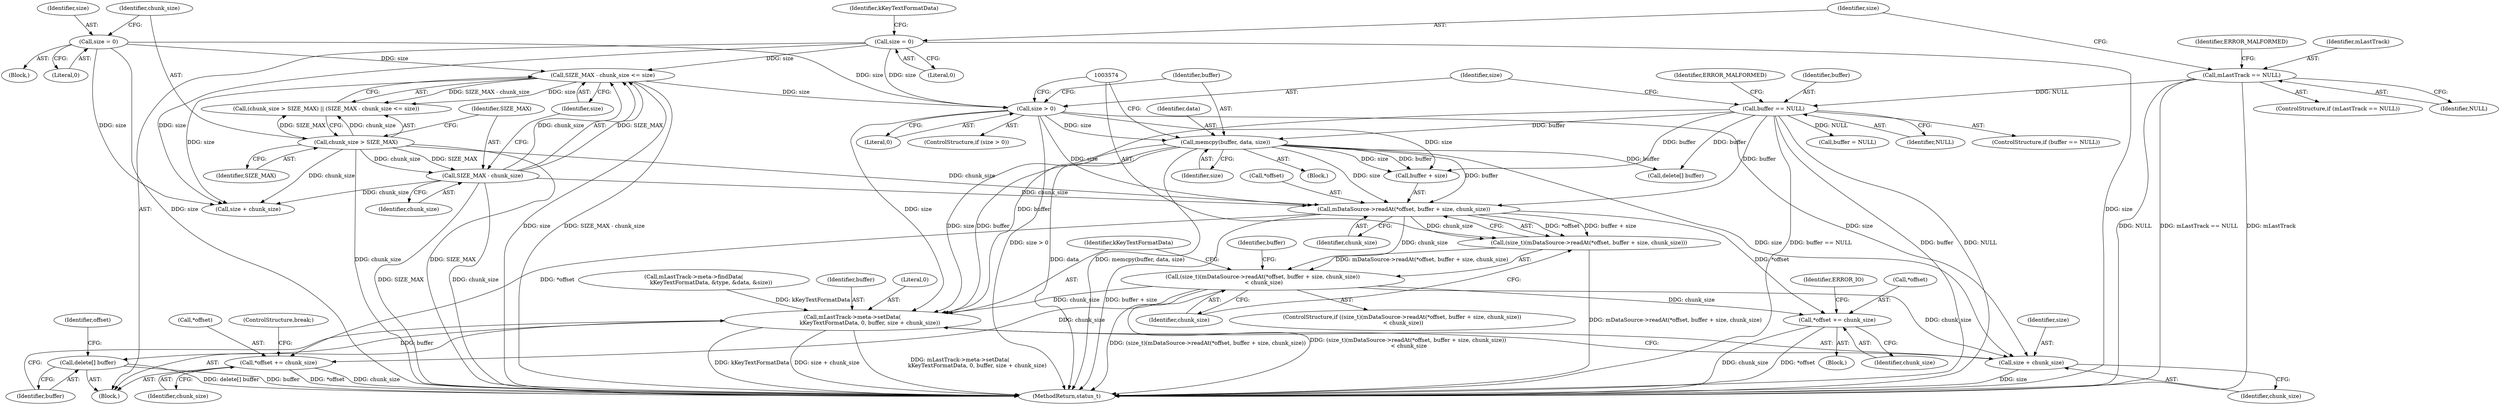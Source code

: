 digraph "0_Android_8a3a2f6ea7defe1a81bb32b3c9f3537f84749b9d@API" {
"1003575" [label="(Call,mDataSource->readAt(*offset, buffer + size, chunk_size))"];
"1003556" [label="(Call,buffer == NULL)"];
"1003510" [label="(Call,mLastTrack == NULL)"];
"1003567" [label="(Call,memcpy(buffer, data, size))"];
"1003563" [label="(Call,size > 0)"];
"1003518" [label="(Call,size = 0)"];
"1003532" [label="(Call,size = 0)"];
"1003540" [label="(Call,SIZE_MAX - chunk_size <= size)"];
"1003541" [label="(Call,SIZE_MAX - chunk_size)"];
"1003537" [label="(Call,chunk_size > SIZE_MAX)"];
"1003573" [label="(Call,(size_t)(mDataSource->readAt(*offset, buffer + size, chunk_size)))"];
"1003572" [label="(Call,(size_t)(mDataSource->readAt(*offset, buffer + size, chunk_size))\n < chunk_size)"];
"1003589" [label="(Call,*offset += chunk_size)"];
"1003595" [label="(Call,mLastTrack->meta->setData(\n                    kKeyTextFormatData, 0, buffer, size + chunk_size))"];
"1003602" [label="(Call,delete[] buffer)"];
"1003599" [label="(Call,size + chunk_size)"];
"1003604" [label="(Call,*offset += chunk_size)"];
"1003578" [label="(Call,buffer + size)"];
"1003512" [label="(Identifier,NULL)"];
"1003514" [label="(Identifier,ERROR_MALFORMED)"];
"1003607" [label="(Identifier,chunk_size)"];
"1003569" [label="(Identifier,data)"];
"1003590" [label="(Call,*offset)"];
"1003603" [label="(Identifier,buffer)"];
"1003605" [label="(Call,*offset)"];
"1003570" [label="(Identifier,size)"];
"1003541" [label="(Call,SIZE_MAX - chunk_size)"];
"1003524" [label="(Identifier,kKeyTextFormatData)"];
"1003583" [label="(Block,)"];
"1003568" [label="(Identifier,buffer)"];
"1003564" [label="(Identifier,size)"];
"1003595" [label="(Call,mLastTrack->meta->setData(\n                    kKeyTextFormatData, 0, buffer, size + chunk_size))"];
"1003536" [label="(Call,(chunk_size > SIZE_MAX) || (SIZE_MAX - chunk_size <= size))"];
"1003573" [label="(Call,(size_t)(mDataSource->readAt(*offset, buffer + size, chunk_size)))"];
"1003582" [label="(Identifier,chunk_size)"];
"1003601" [label="(Identifier,chunk_size)"];
"1003599" [label="(Call,size + chunk_size)"];
"1003540" [label="(Call,SIZE_MAX - chunk_size <= size)"];
"1003537" [label="(Call,chunk_size > SIZE_MAX)"];
"1003558" [label="(Identifier,NULL)"];
"1003567" [label="(Call,memcpy(buffer, data, size))"];
"1003597" [label="(Literal,0)"];
"1003538" [label="(Identifier,chunk_size)"];
"1003566" [label="(Block,)"];
"1003604" [label="(Call,*offset += chunk_size)"];
"1003572" [label="(Call,(size_t)(mDataSource->readAt(*offset, buffer + size, chunk_size))\n < chunk_size)"];
"1003509" [label="(ControlStructure,if (mLastTrack == NULL))"];
"1003534" [label="(Literal,0)"];
"1003539" [label="(Identifier,SIZE_MAX)"];
"1003585" [label="(Identifier,buffer)"];
"1003508" [label="(Block,)"];
"1003552" [label="(Call,size + chunk_size)"];
"1003544" [label="(Identifier,size)"];
"1003518" [label="(Call,size = 0)"];
"1003561" [label="(Identifier,ERROR_MALFORMED)"];
"1003592" [label="(Identifier,chunk_size)"];
"1003556" [label="(Call,buffer == NULL)"];
"1003523" [label="(Call,mLastTrack->meta->findData(\n                    kKeyTextFormatData, &type, &data, &size))"];
"1003562" [label="(ControlStructure,if (size > 0))"];
"1003581" [label="(Identifier,chunk_size)"];
"1003520" [label="(Literal,0)"];
"1003606" [label="(Identifier,offset)"];
"1003594" [label="(Identifier,ERROR_IO)"];
"1003531" [label="(Block,)"];
"1003555" [label="(ControlStructure,if (buffer == NULL))"];
"1003584" [label="(Call,delete[] buffer)"];
"1003576" [label="(Call,*offset)"];
"1003586" [label="(Call,buffer = NULL)"];
"1003598" [label="(Identifier,buffer)"];
"1003510" [label="(Call,mLastTrack == NULL)"];
"1003532" [label="(Call,size = 0)"];
"1003575" [label="(Call,mDataSource->readAt(*offset, buffer + size, chunk_size))"];
"1003589" [label="(Call,*offset += chunk_size)"];
"1003511" [label="(Identifier,mLastTrack)"];
"1003565" [label="(Literal,0)"];
"1003602" [label="(Call,delete[] buffer)"];
"1003571" [label="(ControlStructure,if ((size_t)(mDataSource->readAt(*offset, buffer + size, chunk_size))\n < chunk_size))"];
"1003542" [label="(Identifier,SIZE_MAX)"];
"1003600" [label="(Identifier,size)"];
"1003557" [label="(Identifier,buffer)"];
"1003543" [label="(Identifier,chunk_size)"];
"1003596" [label="(Identifier,kKeyTextFormatData)"];
"1003608" [label="(ControlStructure,break;)"];
"1003519" [label="(Identifier,size)"];
"1003533" [label="(Identifier,size)"];
"1003563" [label="(Call,size > 0)"];
"1003903" [label="(MethodReturn,status_t)"];
"1003575" -> "1003573"  [label="AST: "];
"1003575" -> "1003581"  [label="CFG: "];
"1003576" -> "1003575"  [label="AST: "];
"1003578" -> "1003575"  [label="AST: "];
"1003581" -> "1003575"  [label="AST: "];
"1003573" -> "1003575"  [label="CFG: "];
"1003575" -> "1003903"  [label="DDG: buffer + size"];
"1003575" -> "1003573"  [label="DDG: *offset"];
"1003575" -> "1003573"  [label="DDG: buffer + size"];
"1003575" -> "1003573"  [label="DDG: chunk_size"];
"1003556" -> "1003575"  [label="DDG: buffer"];
"1003567" -> "1003575"  [label="DDG: buffer"];
"1003567" -> "1003575"  [label="DDG: size"];
"1003563" -> "1003575"  [label="DDG: size"];
"1003541" -> "1003575"  [label="DDG: chunk_size"];
"1003537" -> "1003575"  [label="DDG: chunk_size"];
"1003575" -> "1003572"  [label="DDG: chunk_size"];
"1003575" -> "1003589"  [label="DDG: *offset"];
"1003575" -> "1003604"  [label="DDG: *offset"];
"1003556" -> "1003555"  [label="AST: "];
"1003556" -> "1003558"  [label="CFG: "];
"1003557" -> "1003556"  [label="AST: "];
"1003558" -> "1003556"  [label="AST: "];
"1003561" -> "1003556"  [label="CFG: "];
"1003564" -> "1003556"  [label="CFG: "];
"1003556" -> "1003903"  [label="DDG: buffer"];
"1003556" -> "1003903"  [label="DDG: NULL"];
"1003556" -> "1003903"  [label="DDG: buffer == NULL"];
"1003510" -> "1003556"  [label="DDG: NULL"];
"1003556" -> "1003567"  [label="DDG: buffer"];
"1003556" -> "1003578"  [label="DDG: buffer"];
"1003556" -> "1003584"  [label="DDG: buffer"];
"1003556" -> "1003586"  [label="DDG: NULL"];
"1003556" -> "1003595"  [label="DDG: buffer"];
"1003510" -> "1003509"  [label="AST: "];
"1003510" -> "1003512"  [label="CFG: "];
"1003511" -> "1003510"  [label="AST: "];
"1003512" -> "1003510"  [label="AST: "];
"1003514" -> "1003510"  [label="CFG: "];
"1003519" -> "1003510"  [label="CFG: "];
"1003510" -> "1003903"  [label="DDG: mLastTrack == NULL"];
"1003510" -> "1003903"  [label="DDG: mLastTrack"];
"1003510" -> "1003903"  [label="DDG: NULL"];
"1003567" -> "1003566"  [label="AST: "];
"1003567" -> "1003570"  [label="CFG: "];
"1003568" -> "1003567"  [label="AST: "];
"1003569" -> "1003567"  [label="AST: "];
"1003570" -> "1003567"  [label="AST: "];
"1003574" -> "1003567"  [label="CFG: "];
"1003567" -> "1003903"  [label="DDG: data"];
"1003567" -> "1003903"  [label="DDG: memcpy(buffer, data, size)"];
"1003563" -> "1003567"  [label="DDG: size"];
"1003567" -> "1003578"  [label="DDG: buffer"];
"1003567" -> "1003578"  [label="DDG: size"];
"1003567" -> "1003584"  [label="DDG: buffer"];
"1003567" -> "1003595"  [label="DDG: buffer"];
"1003567" -> "1003595"  [label="DDG: size"];
"1003567" -> "1003599"  [label="DDG: size"];
"1003563" -> "1003562"  [label="AST: "];
"1003563" -> "1003565"  [label="CFG: "];
"1003564" -> "1003563"  [label="AST: "];
"1003565" -> "1003563"  [label="AST: "];
"1003568" -> "1003563"  [label="CFG: "];
"1003574" -> "1003563"  [label="CFG: "];
"1003563" -> "1003903"  [label="DDG: size > 0"];
"1003518" -> "1003563"  [label="DDG: size"];
"1003532" -> "1003563"  [label="DDG: size"];
"1003540" -> "1003563"  [label="DDG: size"];
"1003563" -> "1003578"  [label="DDG: size"];
"1003563" -> "1003595"  [label="DDG: size"];
"1003563" -> "1003599"  [label="DDG: size"];
"1003518" -> "1003508"  [label="AST: "];
"1003518" -> "1003520"  [label="CFG: "];
"1003519" -> "1003518"  [label="AST: "];
"1003520" -> "1003518"  [label="AST: "];
"1003524" -> "1003518"  [label="CFG: "];
"1003518" -> "1003903"  [label="DDG: size"];
"1003518" -> "1003540"  [label="DDG: size"];
"1003518" -> "1003552"  [label="DDG: size"];
"1003532" -> "1003531"  [label="AST: "];
"1003532" -> "1003534"  [label="CFG: "];
"1003533" -> "1003532"  [label="AST: "];
"1003534" -> "1003532"  [label="AST: "];
"1003538" -> "1003532"  [label="CFG: "];
"1003532" -> "1003903"  [label="DDG: size"];
"1003532" -> "1003540"  [label="DDG: size"];
"1003532" -> "1003552"  [label="DDG: size"];
"1003540" -> "1003536"  [label="AST: "];
"1003540" -> "1003544"  [label="CFG: "];
"1003541" -> "1003540"  [label="AST: "];
"1003544" -> "1003540"  [label="AST: "];
"1003536" -> "1003540"  [label="CFG: "];
"1003540" -> "1003903"  [label="DDG: size"];
"1003540" -> "1003903"  [label="DDG: SIZE_MAX - chunk_size"];
"1003540" -> "1003536"  [label="DDG: SIZE_MAX - chunk_size"];
"1003540" -> "1003536"  [label="DDG: size"];
"1003541" -> "1003540"  [label="DDG: SIZE_MAX"];
"1003541" -> "1003540"  [label="DDG: chunk_size"];
"1003540" -> "1003552"  [label="DDG: size"];
"1003541" -> "1003543"  [label="CFG: "];
"1003542" -> "1003541"  [label="AST: "];
"1003543" -> "1003541"  [label="AST: "];
"1003544" -> "1003541"  [label="CFG: "];
"1003541" -> "1003903"  [label="DDG: chunk_size"];
"1003541" -> "1003903"  [label="DDG: SIZE_MAX"];
"1003537" -> "1003541"  [label="DDG: SIZE_MAX"];
"1003537" -> "1003541"  [label="DDG: chunk_size"];
"1003541" -> "1003552"  [label="DDG: chunk_size"];
"1003537" -> "1003536"  [label="AST: "];
"1003537" -> "1003539"  [label="CFG: "];
"1003538" -> "1003537"  [label="AST: "];
"1003539" -> "1003537"  [label="AST: "];
"1003542" -> "1003537"  [label="CFG: "];
"1003536" -> "1003537"  [label="CFG: "];
"1003537" -> "1003903"  [label="DDG: SIZE_MAX"];
"1003537" -> "1003903"  [label="DDG: chunk_size"];
"1003537" -> "1003536"  [label="DDG: chunk_size"];
"1003537" -> "1003536"  [label="DDG: SIZE_MAX"];
"1003537" -> "1003552"  [label="DDG: chunk_size"];
"1003573" -> "1003572"  [label="AST: "];
"1003574" -> "1003573"  [label="AST: "];
"1003582" -> "1003573"  [label="CFG: "];
"1003573" -> "1003903"  [label="DDG: mDataSource->readAt(*offset, buffer + size, chunk_size)"];
"1003573" -> "1003572"  [label="DDG: mDataSource->readAt(*offset, buffer + size, chunk_size)"];
"1003572" -> "1003571"  [label="AST: "];
"1003572" -> "1003582"  [label="CFG: "];
"1003582" -> "1003572"  [label="AST: "];
"1003585" -> "1003572"  [label="CFG: "];
"1003596" -> "1003572"  [label="CFG: "];
"1003572" -> "1003903"  [label="DDG: (size_t)(mDataSource->readAt(*offset, buffer + size, chunk_size))\n < chunk_size"];
"1003572" -> "1003903"  [label="DDG: (size_t)(mDataSource->readAt(*offset, buffer + size, chunk_size))"];
"1003572" -> "1003589"  [label="DDG: chunk_size"];
"1003572" -> "1003595"  [label="DDG: chunk_size"];
"1003572" -> "1003599"  [label="DDG: chunk_size"];
"1003572" -> "1003604"  [label="DDG: chunk_size"];
"1003589" -> "1003583"  [label="AST: "];
"1003589" -> "1003592"  [label="CFG: "];
"1003590" -> "1003589"  [label="AST: "];
"1003592" -> "1003589"  [label="AST: "];
"1003594" -> "1003589"  [label="CFG: "];
"1003589" -> "1003903"  [label="DDG: chunk_size"];
"1003589" -> "1003903"  [label="DDG: *offset"];
"1003595" -> "1003508"  [label="AST: "];
"1003595" -> "1003599"  [label="CFG: "];
"1003596" -> "1003595"  [label="AST: "];
"1003597" -> "1003595"  [label="AST: "];
"1003598" -> "1003595"  [label="AST: "];
"1003599" -> "1003595"  [label="AST: "];
"1003603" -> "1003595"  [label="CFG: "];
"1003595" -> "1003903"  [label="DDG: size + chunk_size"];
"1003595" -> "1003903"  [label="DDG: mLastTrack->meta->setData(\n                    kKeyTextFormatData, 0, buffer, size + chunk_size)"];
"1003595" -> "1003903"  [label="DDG: kKeyTextFormatData"];
"1003523" -> "1003595"  [label="DDG: kKeyTextFormatData"];
"1003595" -> "1003602"  [label="DDG: buffer"];
"1003602" -> "1003508"  [label="AST: "];
"1003602" -> "1003603"  [label="CFG: "];
"1003603" -> "1003602"  [label="AST: "];
"1003606" -> "1003602"  [label="CFG: "];
"1003602" -> "1003903"  [label="DDG: delete[] buffer"];
"1003602" -> "1003903"  [label="DDG: buffer"];
"1003599" -> "1003601"  [label="CFG: "];
"1003600" -> "1003599"  [label="AST: "];
"1003601" -> "1003599"  [label="AST: "];
"1003599" -> "1003903"  [label="DDG: size"];
"1003604" -> "1003508"  [label="AST: "];
"1003604" -> "1003607"  [label="CFG: "];
"1003605" -> "1003604"  [label="AST: "];
"1003607" -> "1003604"  [label="AST: "];
"1003608" -> "1003604"  [label="CFG: "];
"1003604" -> "1003903"  [label="DDG: *offset"];
"1003604" -> "1003903"  [label="DDG: chunk_size"];
}
